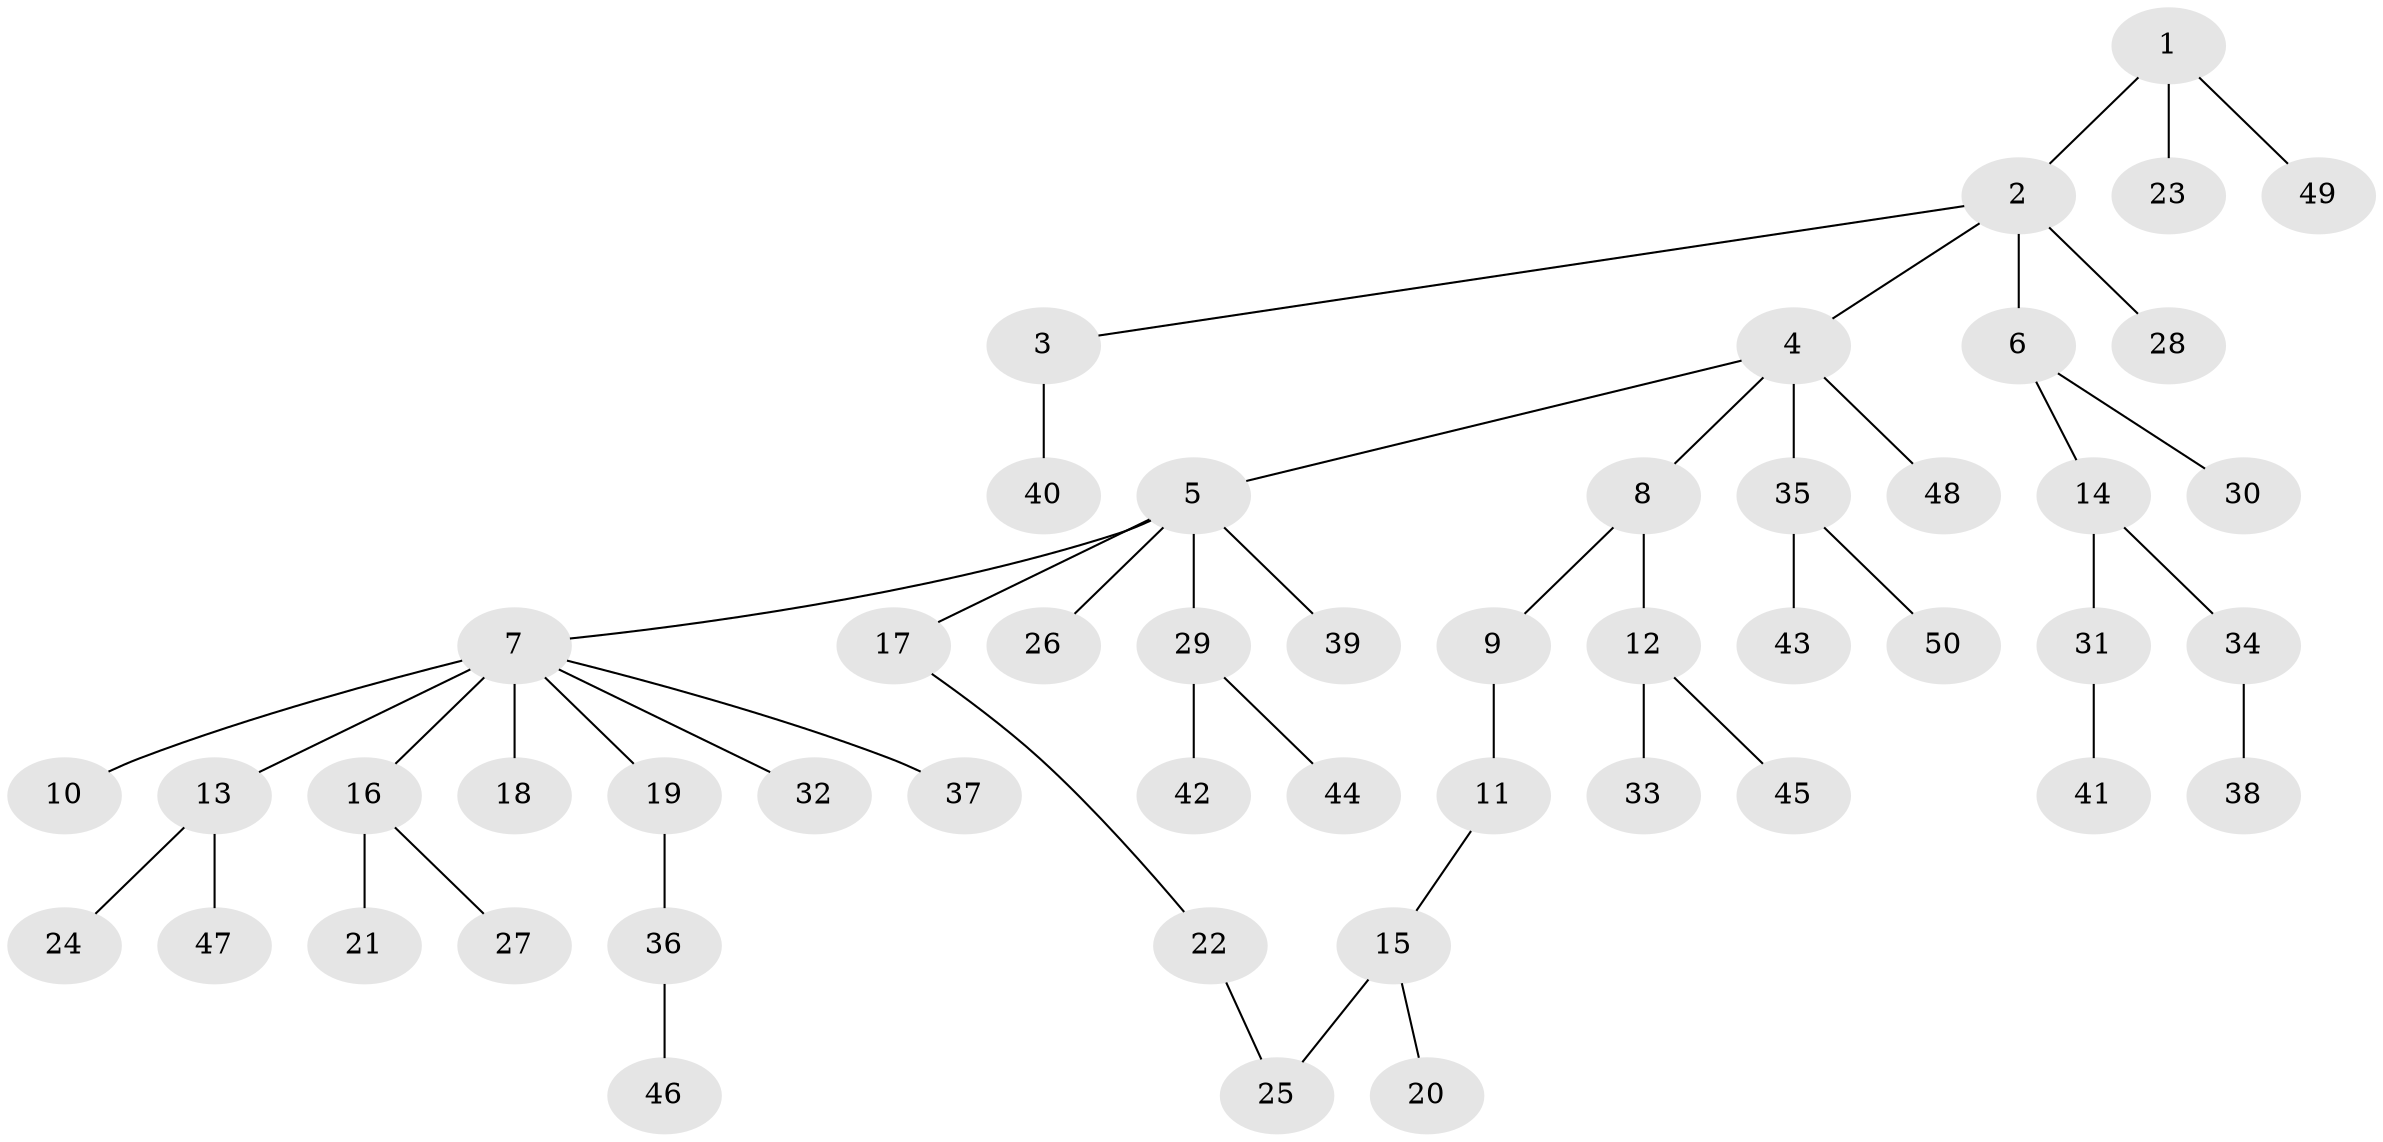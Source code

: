 // original degree distribution, {4: 0.09473684210526316, 7: 0.021052631578947368, 8: 0.021052631578947368, 3: 0.05263157894736842, 2: 0.29473684210526313, 5: 0.010526315789473684, 1: 0.5052631578947369}
// Generated by graph-tools (version 1.1) at 2025/34/03/09/25 02:34:15]
// undirected, 50 vertices, 50 edges
graph export_dot {
graph [start="1"]
  node [color=gray90,style=filled];
  1;
  2;
  3;
  4;
  5;
  6;
  7;
  8;
  9;
  10;
  11;
  12;
  13;
  14;
  15;
  16;
  17;
  18;
  19;
  20;
  21;
  22;
  23;
  24;
  25;
  26;
  27;
  28;
  29;
  30;
  31;
  32;
  33;
  34;
  35;
  36;
  37;
  38;
  39;
  40;
  41;
  42;
  43;
  44;
  45;
  46;
  47;
  48;
  49;
  50;
  1 -- 2 [weight=1.0];
  1 -- 23 [weight=1.0];
  1 -- 49 [weight=1.0];
  2 -- 3 [weight=1.0];
  2 -- 4 [weight=1.0];
  2 -- 6 [weight=2.0];
  2 -- 28 [weight=1.0];
  3 -- 40 [weight=2.0];
  4 -- 5 [weight=1.0];
  4 -- 8 [weight=1.0];
  4 -- 35 [weight=3.0];
  4 -- 48 [weight=1.0];
  5 -- 7 [weight=1.0];
  5 -- 17 [weight=1.0];
  5 -- 26 [weight=1.0];
  5 -- 29 [weight=1.0];
  5 -- 39 [weight=1.0];
  6 -- 14 [weight=1.0];
  6 -- 30 [weight=1.0];
  7 -- 10 [weight=2.0];
  7 -- 13 [weight=1.0];
  7 -- 16 [weight=1.0];
  7 -- 18 [weight=1.0];
  7 -- 19 [weight=1.0];
  7 -- 32 [weight=1.0];
  7 -- 37 [weight=1.0];
  8 -- 9 [weight=1.0];
  8 -- 12 [weight=1.0];
  9 -- 11 [weight=2.0];
  11 -- 15 [weight=1.0];
  12 -- 33 [weight=1.0];
  12 -- 45 [weight=1.0];
  13 -- 24 [weight=1.0];
  13 -- 47 [weight=1.0];
  14 -- 31 [weight=1.0];
  14 -- 34 [weight=1.0];
  15 -- 20 [weight=1.0];
  15 -- 25 [weight=2.0];
  16 -- 21 [weight=1.0];
  16 -- 27 [weight=1.0];
  17 -- 22 [weight=1.0];
  19 -- 36 [weight=1.0];
  22 -- 25 [weight=1.0];
  29 -- 42 [weight=1.0];
  29 -- 44 [weight=1.0];
  31 -- 41 [weight=1.0];
  34 -- 38 [weight=2.0];
  35 -- 43 [weight=1.0];
  35 -- 50 [weight=1.0];
  36 -- 46 [weight=1.0];
}

